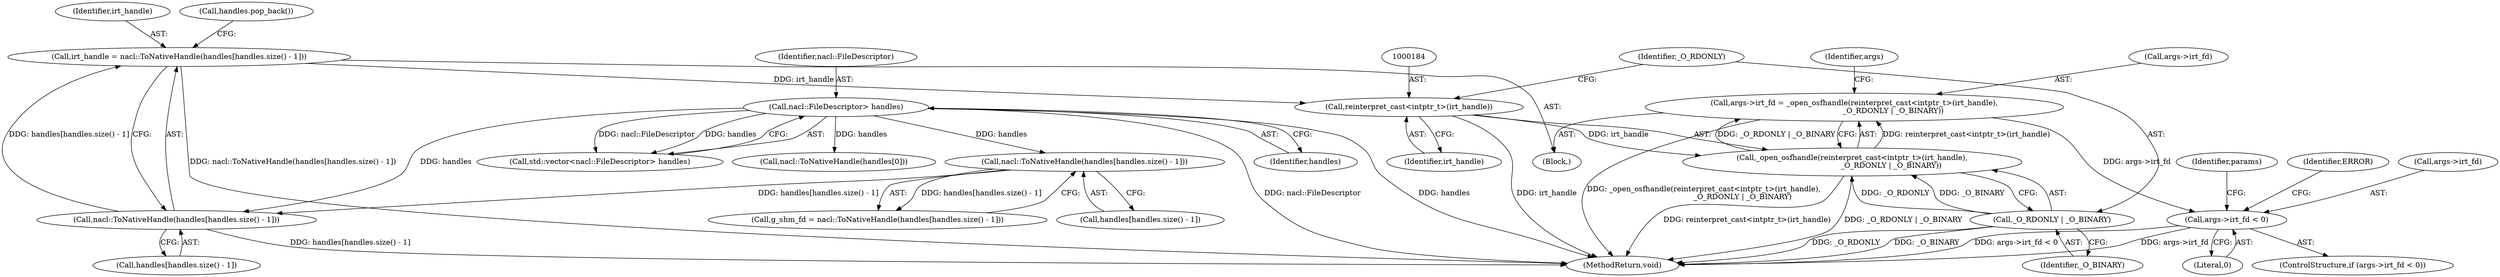 digraph "0_Chrome_3b0d77670a0613f409110817455d2137576b485a_7@API" {
"1000178" [label="(Call,args->irt_fd = _open_osfhandle(reinterpret_cast<intptr_t>(irt_handle),\n                                 _O_RDONLY | _O_BINARY))"];
"1000182" [label="(Call,_open_osfhandle(reinterpret_cast<intptr_t>(irt_handle),\n                                 _O_RDONLY | _O_BINARY))"];
"1000183" [label="(Call,reinterpret_cast<intptr_t>(irt_handle))"];
"1000169" [label="(Call,irt_handle = nacl::ToNativeHandle(handles[handles.size() - 1]))"];
"1000171" [label="(Call,nacl::ToNativeHandle(handles[handles.size() - 1]))"];
"1000157" [label="(Call,nacl::ToNativeHandle(handles[handles.size() - 1]))"];
"1000120" [label="(Call,nacl::FileDescriptor> handles)"];
"1000186" [label="(Call,_O_RDONLY | _O_BINARY)"];
"1000190" [label="(Call,args->irt_fd < 0)"];
"1000185" [label="(Identifier,irt_handle)"];
"1000179" [label="(Call,args->irt_fd)"];
"1000178" [label="(Call,args->irt_fd = _open_osfhandle(reinterpret_cast<intptr_t>(irt_handle),\n                                 _O_RDONLY | _O_BINARY))"];
"1000171" [label="(Call,nacl::ToNativeHandle(handles[handles.size() - 1]))"];
"1000118" [label="(Call,std::vector<nacl::FileDescriptor> handles)"];
"1000102" [label="(Block,)"];
"1000232" [label="(Call,nacl::ToNativeHandle(handles[0]))"];
"1000191" [label="(Call,args->irt_fd)"];
"1000188" [label="(Identifier,_O_BINARY)"];
"1000183" [label="(Call,reinterpret_cast<intptr_t>(irt_handle))"];
"1000186" [label="(Call,_O_RDONLY | _O_BINARY)"];
"1000155" [label="(Call,g_shm_fd = nacl::ToNativeHandle(handles[handles.size() - 1]))"];
"1000190" [label="(Call,args->irt_fd < 0)"];
"1000187" [label="(Identifier,_O_RDONLY)"];
"1000169" [label="(Call,irt_handle = nacl::ToNativeHandle(handles[handles.size() - 1]))"];
"1000158" [label="(Call,handles[handles.size() - 1])"];
"1000172" [label="(Call,handles[handles.size() - 1])"];
"1000203" [label="(Identifier,params)"];
"1000122" [label="(Identifier,handles)"];
"1000170" [label="(Identifier,irt_handle)"];
"1000192" [label="(Identifier,args)"];
"1000177" [label="(Call,handles.pop_back())"];
"1000157" [label="(Call,nacl::ToNativeHandle(handles[handles.size() - 1]))"];
"1000263" [label="(MethodReturn,void)"];
"1000121" [label="(Identifier,nacl::FileDescriptor)"];
"1000189" [label="(ControlStructure,if (args->irt_fd < 0))"];
"1000194" [label="(Literal,0)"];
"1000198" [label="(Identifier,ERROR)"];
"1000182" [label="(Call,_open_osfhandle(reinterpret_cast<intptr_t>(irt_handle),\n                                 _O_RDONLY | _O_BINARY))"];
"1000120" [label="(Call,nacl::FileDescriptor> handles)"];
"1000178" -> "1000102"  [label="AST: "];
"1000178" -> "1000182"  [label="CFG: "];
"1000179" -> "1000178"  [label="AST: "];
"1000182" -> "1000178"  [label="AST: "];
"1000192" -> "1000178"  [label="CFG: "];
"1000178" -> "1000263"  [label="DDG: _open_osfhandle(reinterpret_cast<intptr_t>(irt_handle),\n                                 _O_RDONLY | _O_BINARY)"];
"1000182" -> "1000178"  [label="DDG: reinterpret_cast<intptr_t>(irt_handle)"];
"1000182" -> "1000178"  [label="DDG: _O_RDONLY | _O_BINARY"];
"1000178" -> "1000190"  [label="DDG: args->irt_fd"];
"1000182" -> "1000186"  [label="CFG: "];
"1000183" -> "1000182"  [label="AST: "];
"1000186" -> "1000182"  [label="AST: "];
"1000182" -> "1000263"  [label="DDG: reinterpret_cast<intptr_t>(irt_handle)"];
"1000182" -> "1000263"  [label="DDG: _O_RDONLY | _O_BINARY"];
"1000183" -> "1000182"  [label="DDG: irt_handle"];
"1000186" -> "1000182"  [label="DDG: _O_RDONLY"];
"1000186" -> "1000182"  [label="DDG: _O_BINARY"];
"1000183" -> "1000185"  [label="CFG: "];
"1000184" -> "1000183"  [label="AST: "];
"1000185" -> "1000183"  [label="AST: "];
"1000187" -> "1000183"  [label="CFG: "];
"1000183" -> "1000263"  [label="DDG: irt_handle"];
"1000169" -> "1000183"  [label="DDG: irt_handle"];
"1000169" -> "1000102"  [label="AST: "];
"1000169" -> "1000171"  [label="CFG: "];
"1000170" -> "1000169"  [label="AST: "];
"1000171" -> "1000169"  [label="AST: "];
"1000177" -> "1000169"  [label="CFG: "];
"1000169" -> "1000263"  [label="DDG: nacl::ToNativeHandle(handles[handles.size() - 1])"];
"1000171" -> "1000169"  [label="DDG: handles[handles.size() - 1]"];
"1000171" -> "1000172"  [label="CFG: "];
"1000172" -> "1000171"  [label="AST: "];
"1000171" -> "1000263"  [label="DDG: handles[handles.size() - 1]"];
"1000157" -> "1000171"  [label="DDG: handles[handles.size() - 1]"];
"1000120" -> "1000171"  [label="DDG: handles"];
"1000157" -> "1000155"  [label="AST: "];
"1000157" -> "1000158"  [label="CFG: "];
"1000158" -> "1000157"  [label="AST: "];
"1000155" -> "1000157"  [label="CFG: "];
"1000157" -> "1000155"  [label="DDG: handles[handles.size() - 1]"];
"1000120" -> "1000157"  [label="DDG: handles"];
"1000120" -> "1000118"  [label="AST: "];
"1000120" -> "1000122"  [label="CFG: "];
"1000121" -> "1000120"  [label="AST: "];
"1000122" -> "1000120"  [label="AST: "];
"1000118" -> "1000120"  [label="CFG: "];
"1000120" -> "1000263"  [label="DDG: nacl::FileDescriptor"];
"1000120" -> "1000263"  [label="DDG: handles"];
"1000120" -> "1000118"  [label="DDG: nacl::FileDescriptor"];
"1000120" -> "1000118"  [label="DDG: handles"];
"1000120" -> "1000232"  [label="DDG: handles"];
"1000186" -> "1000188"  [label="CFG: "];
"1000187" -> "1000186"  [label="AST: "];
"1000188" -> "1000186"  [label="AST: "];
"1000186" -> "1000263"  [label="DDG: _O_BINARY"];
"1000186" -> "1000263"  [label="DDG: _O_RDONLY"];
"1000190" -> "1000189"  [label="AST: "];
"1000190" -> "1000194"  [label="CFG: "];
"1000191" -> "1000190"  [label="AST: "];
"1000194" -> "1000190"  [label="AST: "];
"1000198" -> "1000190"  [label="CFG: "];
"1000203" -> "1000190"  [label="CFG: "];
"1000190" -> "1000263"  [label="DDG: args->irt_fd < 0"];
"1000190" -> "1000263"  [label="DDG: args->irt_fd"];
}
